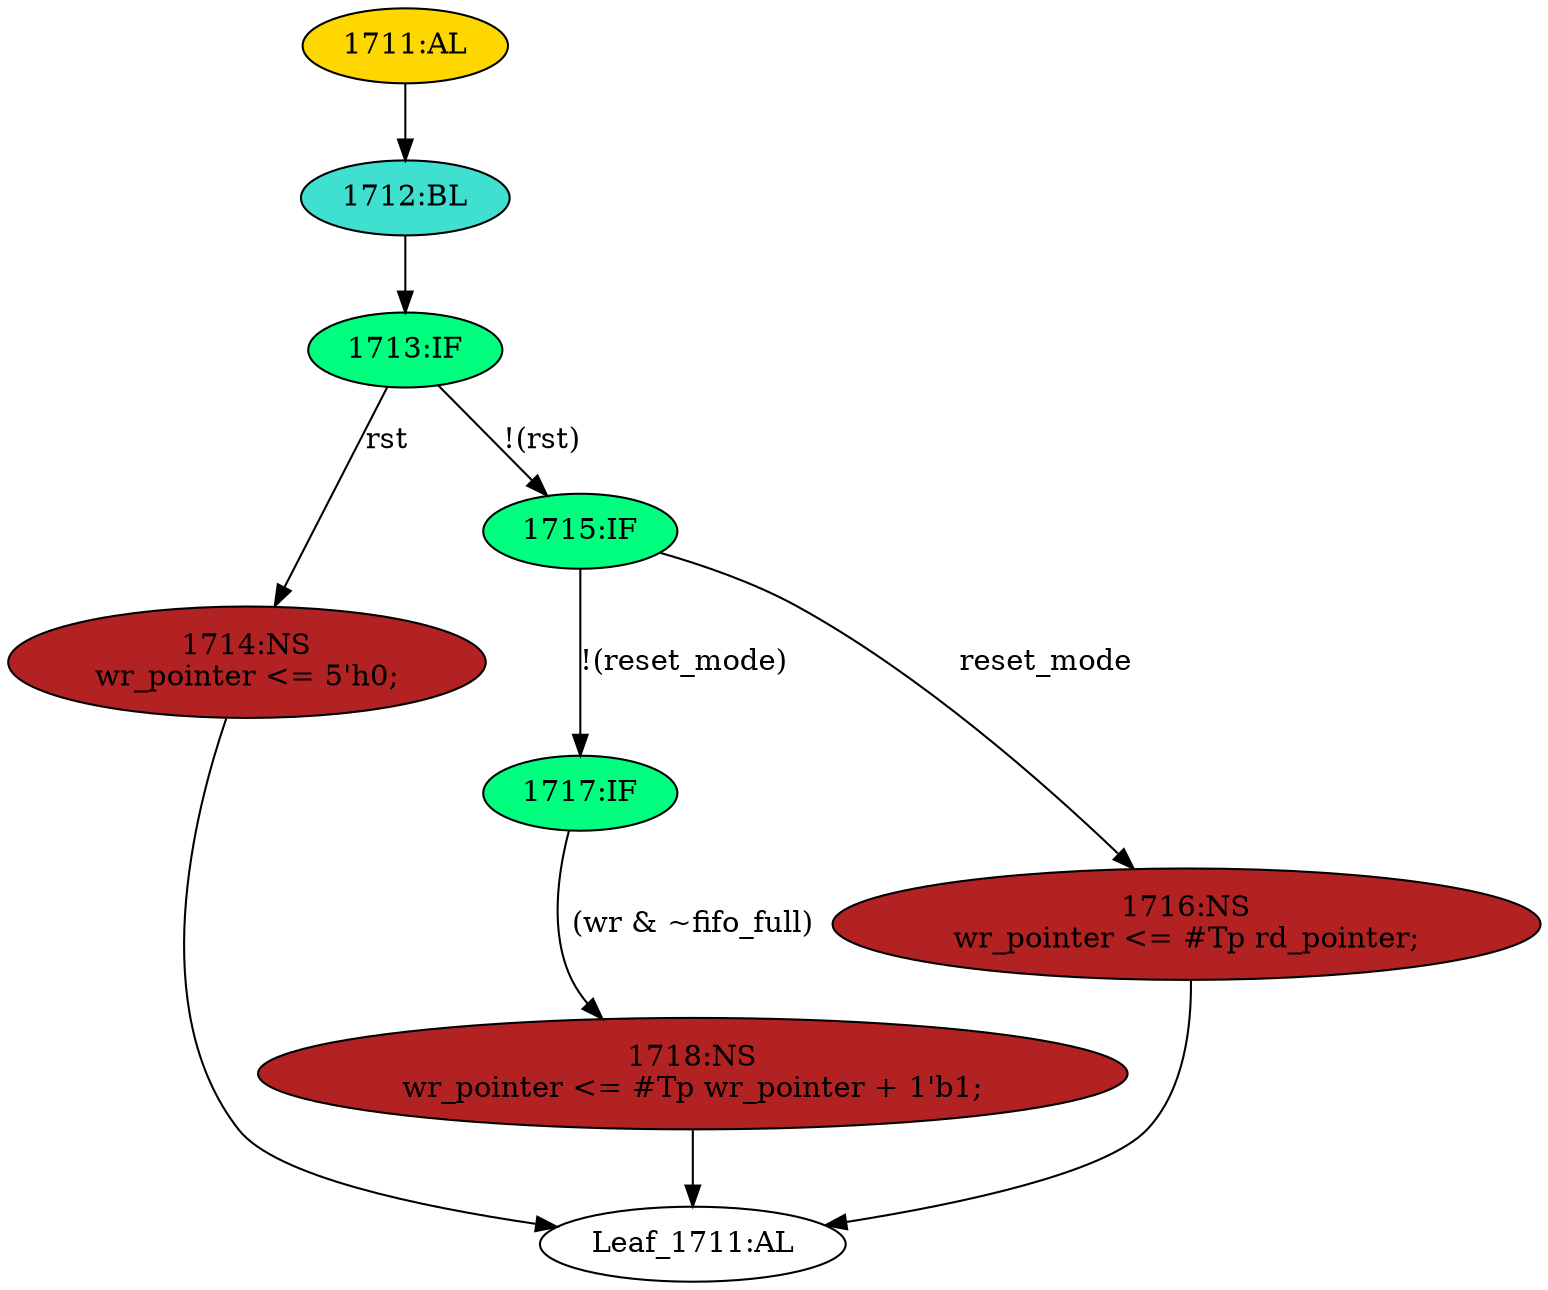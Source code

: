 strict digraph "" {
	node [label="\N"];
	"1711:AL"	 [ast="<pyverilog.vparser.ast.Always object at 0x7f44f6bbd990>",
		clk_sens=True,
		fillcolor=gold,
		label="1711:AL",
		sens="['clk', 'rst']",
		statements="[]",
		style=filled,
		typ=Always,
		use_var="['fifo_full', 'wr_pointer', 'rd_pointer', 'reset_mode', 'wr', 'rst']"];
	"1712:BL"	 [ast="<pyverilog.vparser.ast.Block object at 0x7f44f6bbdf10>",
		fillcolor=turquoise,
		label="1712:BL",
		statements="[]",
		style=filled,
		typ=Block];
	"1711:AL" -> "1712:BL"	 [cond="[]",
		lineno=None];
	"1713:IF"	 [ast="<pyverilog.vparser.ast.IfStatement object at 0x7f44f6bbda10>",
		fillcolor=springgreen,
		label="1713:IF",
		statements="[]",
		style=filled,
		typ=IfStatement];
	"1714:NS"	 [ast="<pyverilog.vparser.ast.NonblockingSubstitution object at 0x7f44f6bb5c50>",
		fillcolor=firebrick,
		label="1714:NS
wr_pointer <= 5'h0;",
		statements="[<pyverilog.vparser.ast.NonblockingSubstitution object at 0x7f44f6bb5c50>]",
		style=filled,
		typ=NonblockingSubstitution];
	"1713:IF" -> "1714:NS"	 [cond="['rst']",
		label=rst,
		lineno=1713];
	"1715:IF"	 [ast="<pyverilog.vparser.ast.IfStatement object at 0x7f44f6bbda90>",
		fillcolor=springgreen,
		label="1715:IF",
		statements="[]",
		style=filled,
		typ=IfStatement];
	"1713:IF" -> "1715:IF"	 [cond="['rst']",
		label="!(rst)",
		lineno=1713];
	"Leaf_1711:AL"	 [def_var="['wr_pointer']",
		label="Leaf_1711:AL"];
	"1714:NS" -> "Leaf_1711:AL"	 [cond="[]",
		lineno=None];
	"1717:IF"	 [ast="<pyverilog.vparser.ast.IfStatement object at 0x7f44f6bbdcd0>",
		fillcolor=springgreen,
		label="1717:IF",
		statements="[]",
		style=filled,
		typ=IfStatement];
	"1718:NS"	 [ast="<pyverilog.vparser.ast.NonblockingSubstitution object at 0x7f44f6b75610>",
		fillcolor=firebrick,
		label="1718:NS
wr_pointer <= #Tp wr_pointer + 1'b1;",
		statements="[<pyverilog.vparser.ast.NonblockingSubstitution object at 0x7f44f6b75610>]",
		style=filled,
		typ=NonblockingSubstitution];
	"1717:IF" -> "1718:NS"	 [cond="['wr', 'fifo_full']",
		label="(wr & ~fifo_full)",
		lineno=1717];
	"1718:NS" -> "Leaf_1711:AL"	 [cond="[]",
		lineno=None];
	"1715:IF" -> "1717:IF"	 [cond="['reset_mode']",
		label="!(reset_mode)",
		lineno=1715];
	"1716:NS"	 [ast="<pyverilog.vparser.ast.NonblockingSubstitution object at 0x7f44f6b75c50>",
		fillcolor=firebrick,
		label="1716:NS
wr_pointer <= #Tp rd_pointer;",
		statements="[<pyverilog.vparser.ast.NonblockingSubstitution object at 0x7f44f6b75c50>]",
		style=filled,
		typ=NonblockingSubstitution];
	"1715:IF" -> "1716:NS"	 [cond="['reset_mode']",
		label=reset_mode,
		lineno=1715];
	"1716:NS" -> "Leaf_1711:AL"	 [cond="[]",
		lineno=None];
	"1712:BL" -> "1713:IF"	 [cond="[]",
		lineno=None];
}
